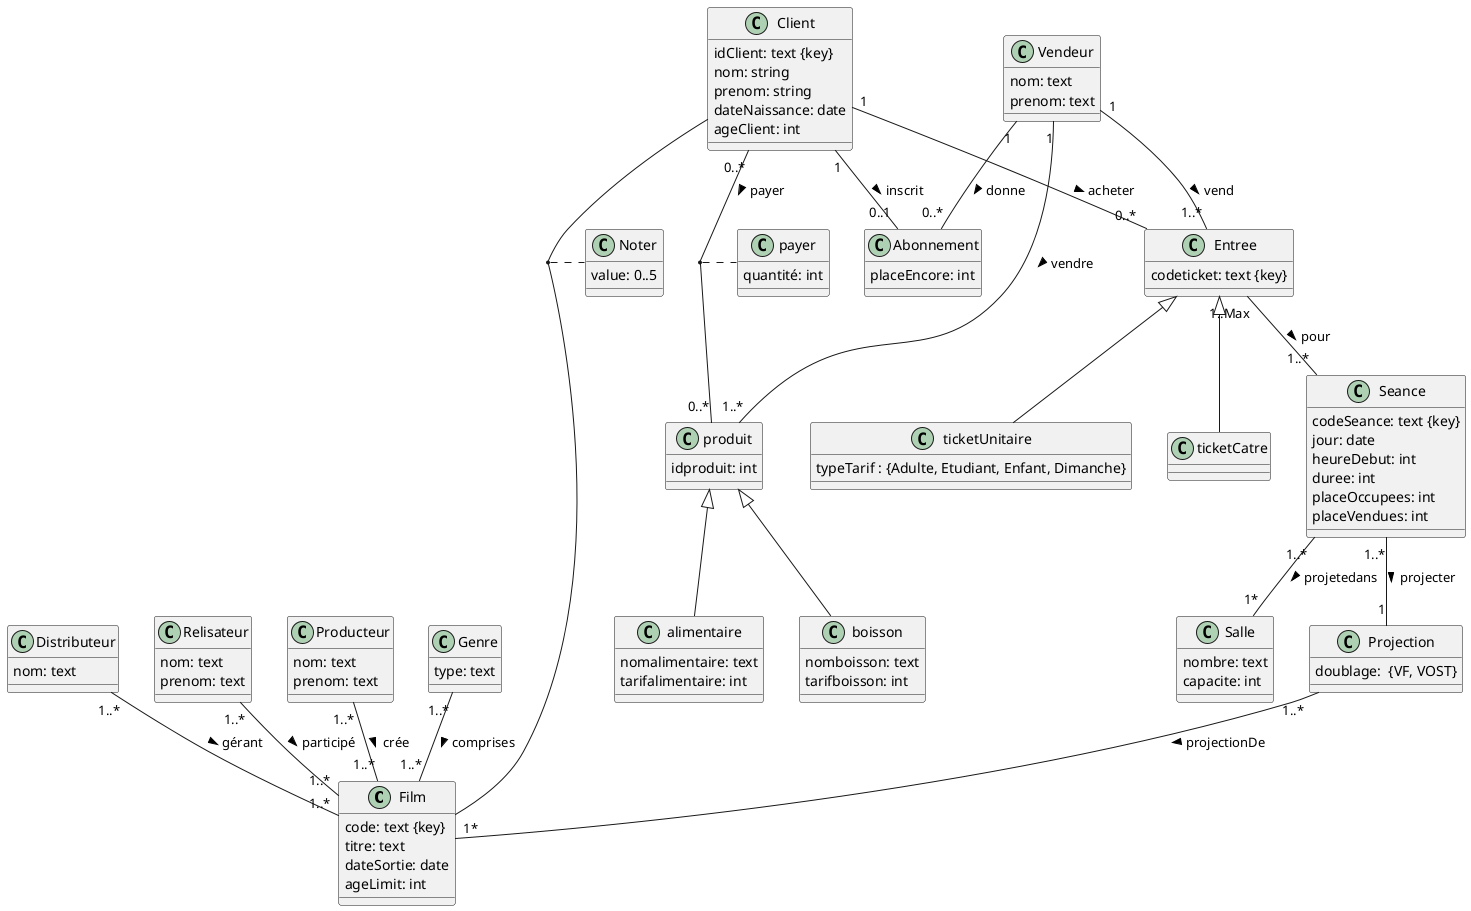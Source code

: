   @startuml
  class Film{
     code: text {key}
     titre: text
     dateSortie: date
     ageLimit: int
    }
    class Distributeur{
     nom: text
    }
    class Relisateur{
     nom: text
     prenom: text
    }
    class Producteur{
     nom: text
     prenom: text
    }
    class Genre{
     type: text
    }
     Distributeur "1..*" -- "1..*" Film : gérant >
     Relisateur "1..*" -- "1..*" Film : participé >
     Producteur "1..*" -- "1..*" Film : crée >
     Genre "1..*" -- "1..*" Film : comprises >




    class Seance{
     codeSeance: text {key}
     jour: date
     heureDebut: int
     duree: int
     placeOccupees: int
     placeVendues: int
    }

    class Vendeur{
      nom: text
      prenom: text
    }

    class produit{
    idproduit: int
    }

    class boisson {
    nomboisson: text
    tarifboisson: int
    }

    class alimentaire{
    nomalimentaire: text
    tarifalimentaire: int
    }


    class Projection{
     doublage:  {VF, VOST}
    }

    class Salle{
      nombre: text
      capacite: int
    }

    Seance "1..*" -- "1*" Salle :  projetedans >
    Vendeur "1" -- "1..*" Entree : vend >
    Vendeur "1" -- "1..*" produit : vendre >
    Vendeur "1" -- "0..*" Abonnement: donne >
    produit <|-- boisson
    produit <|-- alimentaire



    class Client{
     idClient: text {key}
     nom: string
     prenom: string
     dateNaissance: date
     ageClient: int
    }
    class Noter{
     value: 0..5
    }

    class Entree{
     codeticket: text {key}
    }

    class ticketUnitaire{
      typeTarif : {Adulte, Etudiant, Enfant, Dimanche}
    }
    class ticketCatre{
    }

    class Abonnement {
     placeEncore: int
    }

    class payer{
    quantité: int
    }



    (Client, Film) .. Noter

    Seance "1..*" -- "1" Projection : projecter >
    Projection "1..*" -- "1*" Film : projectionDe >

    Client "1" -- "0..*" Entree : acheter >
    Client "0..*" -- "0..*" produit: payer >
    Entree "1..Max" -- "1..*" Seance : pour >
    (Client, produit)..payer

    Entree <|-- ticketCatre
    Entree <|-- ticketUnitaire

    Client "1" -- "0..1" Abonnement : inscrit >
  @enduml
